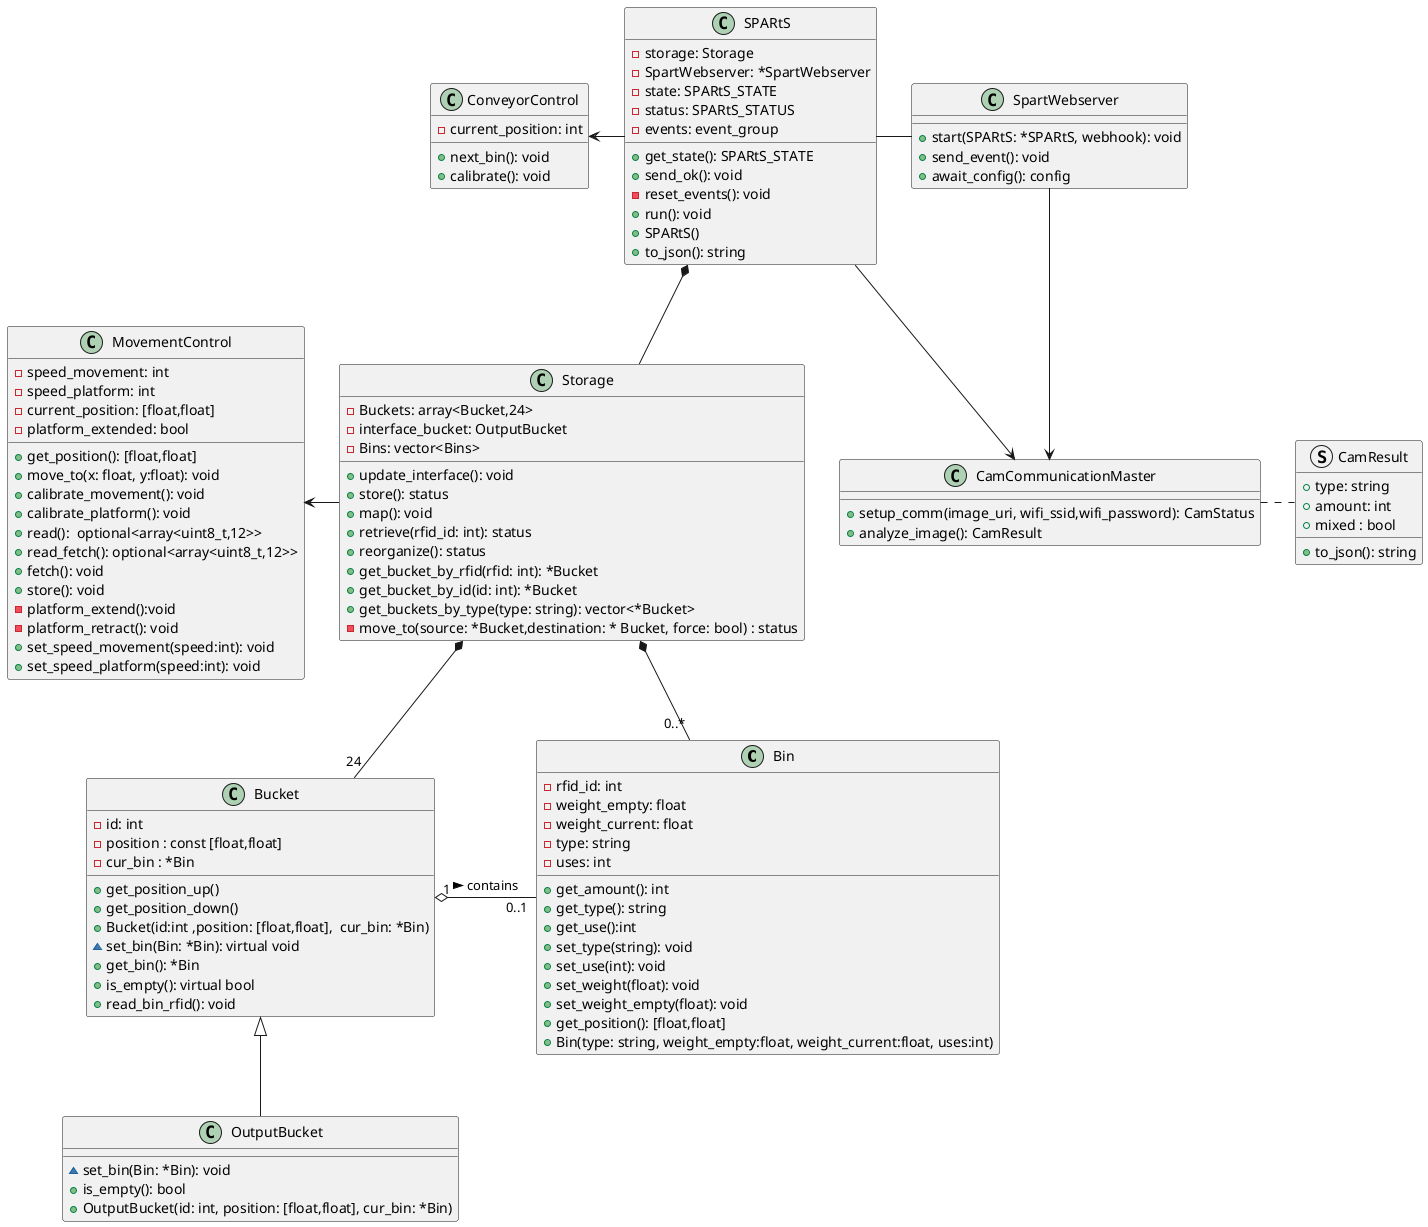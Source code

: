 @startuml class_diagram

class Bin {
    - rfid_id: int
    - weight_empty: float
    - weight_current: float
    - type: string
    - uses: int
    + get_amount(): int 
    + get_type(): string
    + get_use():int
    + set_type(string): void
    + set_use(int): void
    + set_weight(float): void
    + set_weight_empty(float): void
    + get_position(): [float,float]
    + Bin(type: string, weight_empty:float, weight_current:float, uses:int)
}

class Bucket {
    - id: int
    - position : const [float,float]
    - cur_bin : *Bin
    + get_position_up()
    + get_position_down()
    + Bucket(id:int ,position: [float,float],  cur_bin: *Bin)
    ~ set_bin(Bin: *Bin): virtual void
    + get_bin(): *Bin
    + is_empty(): virtual bool
    + read_bin_rfid(): void

}

class OutputBucket {
    ~ set_bin(Bin: *Bin): void
    + is_empty(): bool
    + OutputBucket(id: int, position: [float,float], cur_bin: *Bin)
}

class Storage
{
    - Buckets: array<Bucket,24>
    - interface_bucket: OutputBucket
    - Bins: vector<Bins>
    + update_interface(): void
    + store(): status
    + map(): void
    + retrieve(rfid_id: int): status
    + reorganize(): status
    + get_bucket_by_rfid(rfid: int): *Bucket
    + get_bucket_by_id(id: int): *Bucket
    + get_buckets_by_type(type: string): vector<*Bucket>
    - move_to(source: *Bucket,destination: * Bucket, force: bool) : status
}

Bucket "1" o- "0..1" Bin : contains >
Bucket <|-- OutputBucket

Storage *-- "24" Bucket
Storage *-- "0..*" Bin

class SPARtS {
    - storage: Storage
    - SpartWebserver: *SpartWebserver
    - state: SPARtS_STATE
    - status: SPARtS_STATUS
    - events: event_group
    + get_state(): SPARtS_STATE
    + send_ok(): void
    - reset_events(): void
    + run(): void
    + SPARtS()
    + to_json(): string
}

SPARtS *-- Storage

class SpartWebserver {
    + start(SPARtS: *SPARtS, webhook): void
    + send_event(): void
    + await_config(): config
}
SPARtS - SpartWebserver

class CamCommunicationMaster {
    + setup_comm(image_uri, wifi_ssid,wifi_password): CamStatus
    + analyze_image(): CamResult
}
SPARtS --> CamCommunicationMaster
SpartWebserver --> CamCommunicationMaster

MovementControl <-r- Storage

struct CamResult {
    + type: string
    + amount: int
    + mixed : bool
    + to_json(): string
}
CamCommunicationMaster . CamResult

class ConveyorControl {
    - current_position: int
    + next_bin(): void
    + calibrate(): void
}

ConveyorControl <- SPARtS

class MovementControl {
    - speed_movement: int
    - speed_platform: int
    - current_position: [float,float]
    - platform_extended: bool
    + get_position(): [float,float]
    + move_to(x: float, y:float): void
    + calibrate_movement(): void
    + calibrate_platform(): void
    + read():  optional<array<uint8_t,12>>
    + read_fetch(): optional<array<uint8_t,12>>
    + fetch(): void
    + store(): void
    - platform_extend():void 
    - platform_retract(): void
    + set_speed_movement(speed:int): void
    + set_speed_platform(speed:int): void

}


@enduml